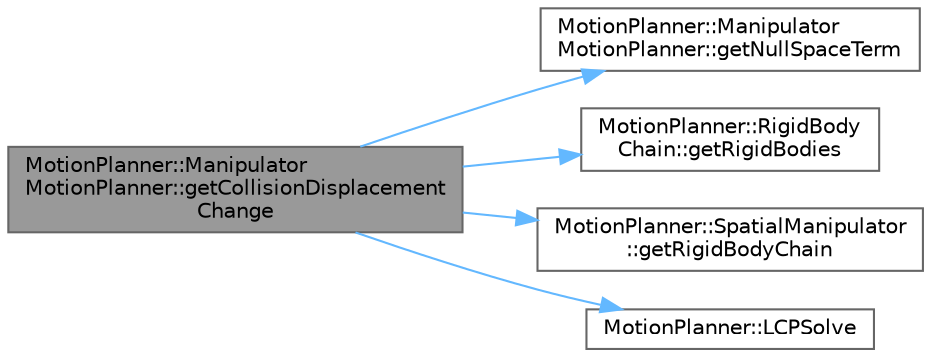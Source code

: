 digraph "MotionPlanner::ManipulatorMotionPlanner::getCollisionDisplacementChange"
{
 // LATEX_PDF_SIZE
  bgcolor="transparent";
  edge [fontname=Helvetica,fontsize=10,labelfontname=Helvetica,labelfontsize=10];
  node [fontname=Helvetica,fontsize=10,shape=box,height=0.2,width=0.4];
  rankdir="LR";
  Node1 [label="MotionPlanner::Manipulator\lMotionPlanner::getCollisionDisplacement\lChange",height=0.2,width=0.4,color="gray40", fillcolor="grey60", style="filled", fontcolor="black",tooltip=" "];
  Node1 -> Node2 [color="steelblue1",style="solid"];
  Node2 [label="MotionPlanner::Manipulator\lMotionPlanner::getNullSpaceTerm",height=0.2,width=0.4,color="grey40", fillcolor="white", style="filled",URL="$class_motion_planner_1_1_manipulator_motion_planner.html#a506d942e13860dd5c93c164da06c73d3",tooltip=" "];
  Node1 -> Node3 [color="steelblue1",style="solid"];
  Node3 [label="MotionPlanner::RigidBody\lChain::getRigidBodies",height=0.2,width=0.4,color="grey40", fillcolor="white", style="filled",URL="$class_motion_planner_1_1_rigid_body_chain.html#a4b354a7d2a3100b91ff78192d87e2453",tooltip=" "];
  Node1 -> Node4 [color="steelblue1",style="solid"];
  Node4 [label="MotionPlanner::SpatialManipulator\l::getRigidBodyChain",height=0.2,width=0.4,color="grey40", fillcolor="white", style="filled",URL="$class_motion_planner_1_1_spatial_manipulator.html#a2c6575a1cac697922a54d1c6a038f3d8",tooltip=" "];
  Node1 -> Node5 [color="steelblue1",style="solid"];
  Node5 [label="MotionPlanner::LCPSolve",height=0.2,width=0.4,color="grey40", fillcolor="white", style="filled",URL="$namespace_motion_planner.html#a6b6af252470b50725ce3b618cf25bdab",tooltip=" "];
}
